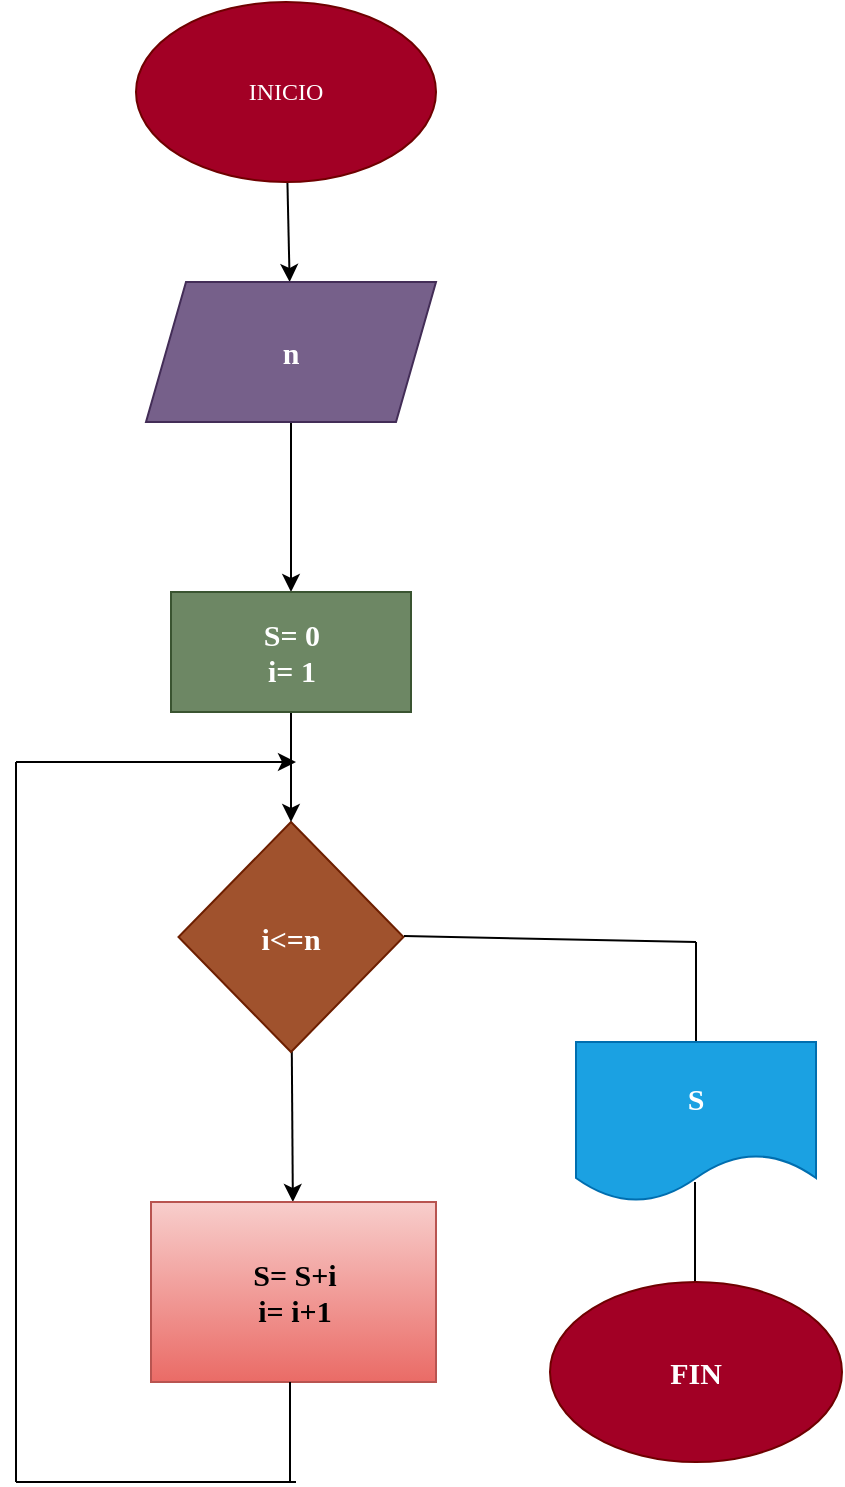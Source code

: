 <mxfile>
    <diagram id="5-ZlDNsoGc-Km3siRVMJ" name="Página-1">
        <mxGraphModel dx="823" dy="659" grid="1" gridSize="10" guides="1" tooltips="1" connect="1" arrows="1" fold="1" page="1" pageScale="1" pageWidth="827" pageHeight="1169" math="0" shadow="0">
            <root>
                <mxCell id="0"/>
                <mxCell id="1" parent="0"/>
                <mxCell id="4" value="" style="edgeStyle=none;html=1;fontFamily=Verdana;fontStyle=1;fontSize=15;" edge="1" parent="1" source="2" target="3">
                    <mxGeometry relative="1" as="geometry"/>
                </mxCell>
                <mxCell id="2" value="&lt;font face=&quot;Verdana&quot;&gt;INICIO&lt;/font&gt;" style="ellipse;whiteSpace=wrap;html=1;fillColor=#a20025;fontColor=#ffffff;strokeColor=#6F0000;" vertex="1" parent="1">
                    <mxGeometry x="210" y="40" width="150" height="90" as="geometry"/>
                </mxCell>
                <mxCell id="8" value="" style="edgeStyle=none;html=1;fontFamily=Verdana;fontStyle=1;fontSize=15;" edge="1" parent="1" source="3" target="7">
                    <mxGeometry relative="1" as="geometry"/>
                </mxCell>
                <mxCell id="3" value="&lt;font style=&quot;font-size: 15px;&quot;&gt;n&lt;/font&gt;" style="shape=parallelogram;perimeter=parallelogramPerimeter;whiteSpace=wrap;html=1;fixedSize=1;fontFamily=Verdana;fontStyle=1;fontSize=15;fillColor=#76608a;fontColor=#ffffff;strokeColor=#432D57;" vertex="1" parent="1">
                    <mxGeometry x="215" y="180" width="145" height="70" as="geometry"/>
                </mxCell>
                <mxCell id="11" value="" style="edgeStyle=none;html=1;fontFamily=Verdana;fontStyle=1;fontSize=15;" edge="1" parent="1" source="5" target="10">
                    <mxGeometry relative="1" as="geometry"/>
                </mxCell>
                <mxCell id="5" value="i&amp;lt;=n" style="rhombus;whiteSpace=wrap;html=1;fontFamily=Verdana;fontStyle=1;fontSize=15;fillColor=#a0522d;fontColor=#ffffff;strokeColor=#6D1F00;" vertex="1" parent="1">
                    <mxGeometry x="231.25" y="450" width="112.5" height="115" as="geometry"/>
                </mxCell>
                <mxCell id="9" value="" style="edgeStyle=none;html=1;fontFamily=Verdana;fontStyle=1;fontSize=15;" edge="1" parent="1" source="7" target="5">
                    <mxGeometry relative="1" as="geometry"/>
                </mxCell>
                <mxCell id="7" value="&lt;font style=&quot;font-size: 15px;&quot;&gt;S= 0&lt;br style=&quot;font-size: 15px;&quot;&gt;i= 1&lt;/font&gt;" style="whiteSpace=wrap;html=1;fontFamily=Verdana;fontStyle=1;fontSize=15;fillColor=#6d8764;fontColor=#ffffff;strokeColor=#3A5431;" vertex="1" parent="1">
                    <mxGeometry x="227.5" y="335" width="120" height="60" as="geometry"/>
                </mxCell>
                <mxCell id="10" value="S= S+i&lt;br style=&quot;font-size: 15px;&quot;&gt;i= i+1" style="whiteSpace=wrap;html=1;fontFamily=Verdana;fontStyle=1;fontSize=15;fillColor=#f8cecc;gradientColor=#ea6b66;strokeColor=#b85450;fontColor=#000000;" vertex="1" parent="1">
                    <mxGeometry x="217.5" y="640" width="142.5" height="90" as="geometry"/>
                </mxCell>
                <mxCell id="12" value="" style="endArrow=none;html=1;fontFamily=Verdana;fontStyle=1;fontSize=15;" edge="1" parent="1">
                    <mxGeometry width="50" height="50" relative="1" as="geometry">
                        <mxPoint x="287" y="780" as="sourcePoint"/>
                        <mxPoint x="287" y="730" as="targetPoint"/>
                    </mxGeometry>
                </mxCell>
                <mxCell id="13" value="" style="endArrow=none;html=1;fontFamily=Verdana;fontStyle=1;fontSize=15;" edge="1" parent="1">
                    <mxGeometry width="50" height="50" relative="1" as="geometry">
                        <mxPoint x="150" y="780" as="sourcePoint"/>
                        <mxPoint x="290" y="780" as="targetPoint"/>
                    </mxGeometry>
                </mxCell>
                <mxCell id="14" value="" style="endArrow=none;html=1;fontFamily=Verdana;fontStyle=1;fontSize=15;" edge="1" parent="1">
                    <mxGeometry width="50" height="50" relative="1" as="geometry">
                        <mxPoint x="150" y="780" as="sourcePoint"/>
                        <mxPoint x="150" y="420" as="targetPoint"/>
                    </mxGeometry>
                </mxCell>
                <mxCell id="15" value="" style="endArrow=classic;html=1;fontFamily=Verdana;fontStyle=1;fontSize=15;" edge="1" parent="1">
                    <mxGeometry width="50" height="50" relative="1" as="geometry">
                        <mxPoint x="150" y="420" as="sourcePoint"/>
                        <mxPoint x="290" y="420" as="targetPoint"/>
                    </mxGeometry>
                </mxCell>
                <mxCell id="17" value="" style="endArrow=none;html=1;fontFamily=Verdana;fontStyle=1;fontSize=15;" edge="1" parent="1">
                    <mxGeometry width="50" height="50" relative="1" as="geometry">
                        <mxPoint x="344" y="507" as="sourcePoint"/>
                        <mxPoint x="490" y="510" as="targetPoint"/>
                    </mxGeometry>
                </mxCell>
                <mxCell id="18" value="" style="endArrow=none;html=1;fontFamily=Verdana;fontStyle=1;fontSize=15;" edge="1" parent="1">
                    <mxGeometry width="50" height="50" relative="1" as="geometry">
                        <mxPoint x="490" y="560" as="sourcePoint"/>
                        <mxPoint x="490" y="510" as="targetPoint"/>
                    </mxGeometry>
                </mxCell>
                <mxCell id="19" value="S" style="shape=document;whiteSpace=wrap;html=1;boundedLbl=1;fontFamily=Verdana;fontStyle=1;fontSize=15;fillColor=#1ba1e2;fontColor=#ffffff;strokeColor=#006EAF;" vertex="1" parent="1">
                    <mxGeometry x="430" y="560" width="120" height="80" as="geometry"/>
                </mxCell>
                <mxCell id="20" value="" style="endArrow=none;html=1;fontFamily=Verdana;fontStyle=1;fontSize=15;" edge="1" parent="1">
                    <mxGeometry width="50" height="50" relative="1" as="geometry">
                        <mxPoint x="489.5" y="680" as="sourcePoint"/>
                        <mxPoint x="489.5" y="630" as="targetPoint"/>
                    </mxGeometry>
                </mxCell>
                <mxCell id="21" value="FIN" style="ellipse;whiteSpace=wrap;html=1;fontFamily=Verdana;fontStyle=1;fontSize=15;fillColor=#a20025;fontColor=#ffffff;strokeColor=#6F0000;" vertex="1" parent="1">
                    <mxGeometry x="417" y="680" width="146" height="90" as="geometry"/>
                </mxCell>
            </root>
        </mxGraphModel>
    </diagram>
</mxfile>